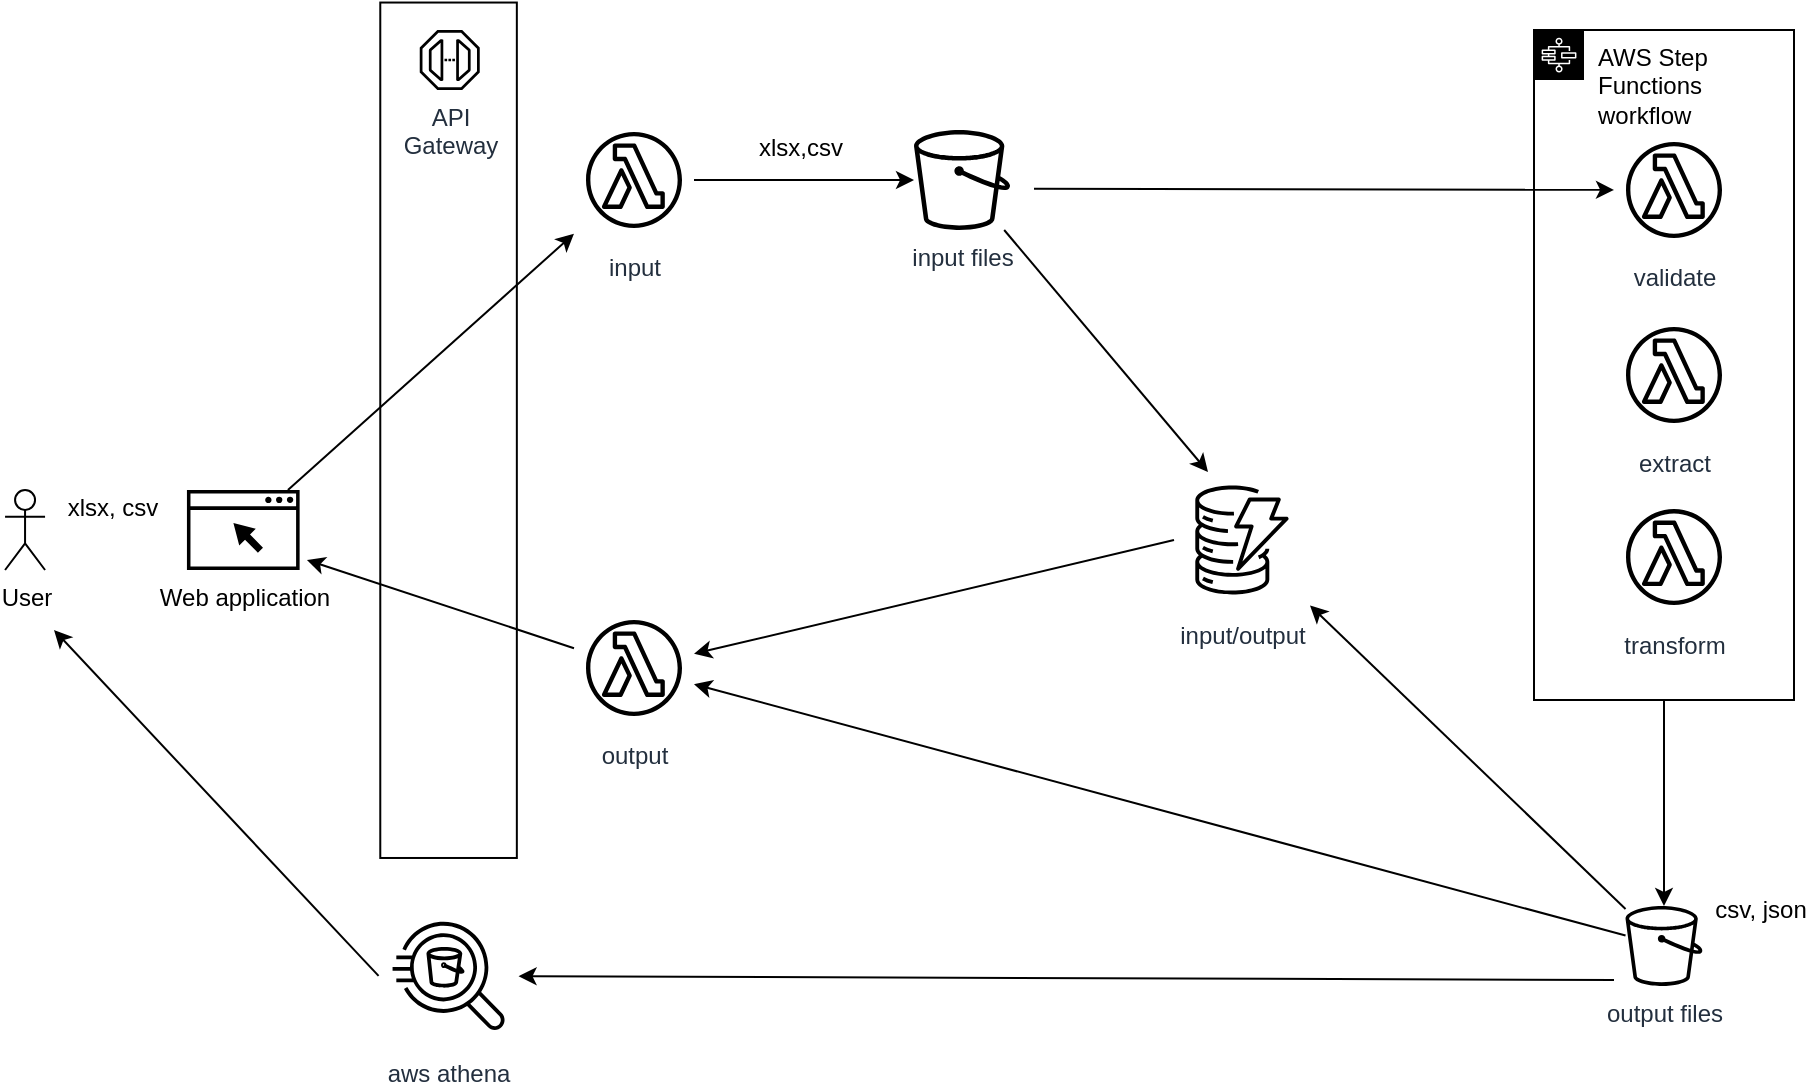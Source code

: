 <mxfile version="21.1.4" type="device">
  <diagram name="Page-1" id="n25hRnIoC0pq8ECcILUa">
    <mxGraphModel dx="2265" dy="1315" grid="1" gridSize="10" guides="1" tooltips="1" connect="1" arrows="1" fold="1" page="1" pageScale="1" pageWidth="3300" pageHeight="4681" math="0" shadow="0">
      <root>
        <mxCell id="0" />
        <mxCell id="1" parent="0" />
        <mxCell id="LDrWbwDbZ2x0m2KrkAPK-54" value="&lt;font color=&quot;#000000&quot;&gt;AWS Step Functions workflow&lt;/font&gt;" style="sketch=0;outlineConnect=0;gradientColor=none;html=1;whiteSpace=wrap;fontSize=12;fontStyle=0;shape=mxgraph.aws4.group;grIcon=mxgraph.aws4.group_aws_step_functions_workflow;strokeColor=#000000;fillColor=none;verticalAlign=top;align=left;spacingLeft=30;fontColor=#E8E8E8;dashed=0;" vertex="1" parent="1">
          <mxGeometry x="860" y="170" width="130" height="335" as="geometry" />
        </mxCell>
        <mxCell id="LDrWbwDbZ2x0m2KrkAPK-11" value="" style="rounded=0;whiteSpace=wrap;html=1;rotation=90;" vertex="1" parent="1">
          <mxGeometry x="103.42" y="335.99" width="427.72" height="68.28" as="geometry" />
        </mxCell>
        <mxCell id="LDrWbwDbZ2x0m2KrkAPK-1" value="&lt;div&gt;User&lt;/div&gt;&lt;div&gt;&lt;br&gt;&lt;/div&gt;" style="shape=umlActor;verticalLabelPosition=bottom;verticalAlign=top;html=1;outlineConnect=0;" vertex="1" parent="1">
          <mxGeometry x="95.53" y="400" width="20" height="40" as="geometry" />
        </mxCell>
        <mxCell id="LDrWbwDbZ2x0m2KrkAPK-3" value="&lt;div&gt;Web application&lt;/div&gt;" style="sketch=0;pointerEvents=1;shadow=0;dashed=0;html=1;strokeColor=none;fillColor=#000000;aspect=fixed;labelPosition=center;verticalLabelPosition=bottom;verticalAlign=top;align=center;outlineConnect=0;shape=mxgraph.vvd.web_browser;" vertex="1" parent="1">
          <mxGeometry x="186.47" y="400" width="56.34" height="40" as="geometry" />
        </mxCell>
        <mxCell id="LDrWbwDbZ2x0m2KrkAPK-8" value="xlsx, csv" style="shape=image;html=1;verticalAlign=top;verticalLabelPosition=bottom;labelBackgroundColor=#ffffff;imageAspect=0;aspect=fixed;image=https://cdn1.iconfinder.com/data/icons/100-basic-for-user-interface/32/73-files-128.png" vertex="1" parent="1">
          <mxGeometry x="136.47" y="369.07" width="25.93" height="25.93" as="geometry" />
        </mxCell>
        <mxCell id="LDrWbwDbZ2x0m2KrkAPK-12" value="input" style="sketch=0;outlineConnect=0;fontColor=#232F3E;gradientColor=none;strokeColor=#000000;fillColor=#ffffff;dashed=0;verticalLabelPosition=bottom;verticalAlign=top;align=center;html=1;fontSize=12;fontStyle=0;aspect=fixed;shape=mxgraph.aws4.resourceIcon;resIcon=mxgraph.aws4.lambda_function;" vertex="1" parent="1">
          <mxGeometry x="380.0" y="215" width="60" height="60" as="geometry" />
        </mxCell>
        <mxCell id="LDrWbwDbZ2x0m2KrkAPK-15" value="&lt;div&gt;&lt;span style=&quot;background-color: rgb(255, 255, 255);&quot;&gt;input files&lt;/span&gt;&lt;/div&gt;&lt;div&gt;&lt;span style=&quot;background-color: rgb(255, 255, 255);&quot;&gt;&lt;br&gt;&lt;/span&gt;&lt;/div&gt;" style="sketch=0;outlineConnect=0;fontColor=#232F3E;gradientColor=none;fillColor=#000000;strokeColor=none;dashed=0;verticalLabelPosition=bottom;verticalAlign=top;align=center;html=1;fontSize=12;fontStyle=0;aspect=fixed;pointerEvents=1;shape=mxgraph.aws4.bucket;" vertex="1" parent="1">
          <mxGeometry x="550" y="220" width="48.08" height="50" as="geometry" />
        </mxCell>
        <mxCell id="LDrWbwDbZ2x0m2KrkAPK-18" value="API&lt;br&gt;Gateway" style="sketch=0;outlineConnect=0;fontColor=#232F3E;gradientColor=none;fillColor=#000000;strokeColor=none;dashed=0;verticalLabelPosition=bottom;verticalAlign=top;align=center;html=1;fontSize=12;fontStyle=0;aspect=fixed;pointerEvents=1;shape=mxgraph.aws4.endpoint;" vertex="1" parent="1">
          <mxGeometry x="302.87" y="170" width="30" height="30" as="geometry" />
        </mxCell>
        <mxCell id="LDrWbwDbZ2x0m2KrkAPK-38" style="edgeStyle=none;rounded=0;orthogonalLoop=1;jettySize=auto;html=1;exitX=0;exitY=0.5;exitDx=0;exitDy=0;exitPerimeter=0;" edge="1" parent="1" source="LDrWbwDbZ2x0m2KrkAPK-19" target="LDrWbwDbZ2x0m2KrkAPK-36">
          <mxGeometry relative="1" as="geometry" />
        </mxCell>
        <mxCell id="LDrWbwDbZ2x0m2KrkAPK-19" value="input/output" style="sketch=0;points=[[0,0,0],[0.25,0,0],[0.5,0,0],[0.75,0,0],[1,0,0],[0,1,0],[0.25,1,0],[0.5,1,0],[0.75,1,0],[1,1,0],[0,0.25,0],[0,0.5,0],[0,0.75,0],[1,0.25,0],[1,0.5,0],[1,0.75,0]];outlineConnect=0;fontColor=#232F3E;gradientColor=none;gradientDirection=north;fillColor=none;strokeColor=#000000;dashed=0;verticalLabelPosition=bottom;verticalAlign=top;align=center;html=1;fontSize=12;fontStyle=0;aspect=fixed;shape=mxgraph.aws4.resourceIcon;resIcon=mxgraph.aws4.dynamodb;" vertex="1" parent="1">
          <mxGeometry x="680" y="391" width="68" height="68" as="geometry" />
        </mxCell>
        <mxCell id="LDrWbwDbZ2x0m2KrkAPK-22" value="output files" style="sketch=0;outlineConnect=0;fontColor=#232F3E;gradientColor=none;fillColor=#000000;strokeColor=none;dashed=0;verticalLabelPosition=bottom;verticalAlign=top;align=center;html=1;fontSize=12;fontStyle=0;aspect=fixed;pointerEvents=1;shape=mxgraph.aws4.bucket;" vertex="1" parent="1">
          <mxGeometry x="905.76" y="607.96" width="38.47" height="40" as="geometry" />
        </mxCell>
        <mxCell id="LDrWbwDbZ2x0m2KrkAPK-32" value="xlsx,csv" style="shape=image;html=1;verticalAlign=top;verticalLabelPosition=bottom;labelBackgroundColor=#ffffff;imageAspect=0;aspect=fixed;image=https://cdn1.iconfinder.com/data/icons/100-basic-for-user-interface/32/73-files-128.png" vertex="1" parent="1">
          <mxGeometry x="480.0" y="189.07" width="25.93" height="25.93" as="geometry" />
        </mxCell>
        <mxCell id="LDrWbwDbZ2x0m2KrkAPK-33" value="" style="endArrow=classic;html=1;rounded=0;" edge="1" parent="1" source="LDrWbwDbZ2x0m2KrkAPK-12" target="LDrWbwDbZ2x0m2KrkAPK-15">
          <mxGeometry width="50" height="50" relative="1" as="geometry">
            <mxPoint x="640" y="455" as="sourcePoint" />
            <mxPoint x="690" y="405" as="targetPoint" />
          </mxGeometry>
        </mxCell>
        <mxCell id="LDrWbwDbZ2x0m2KrkAPK-36" value="output" style="sketch=0;outlineConnect=0;fontColor=#232F3E;gradientColor=none;strokeColor=#000000;fillColor=#ffffff;dashed=0;verticalLabelPosition=bottom;verticalAlign=top;align=center;html=1;fontSize=12;fontStyle=0;aspect=fixed;shape=mxgraph.aws4.resourceIcon;resIcon=mxgraph.aws4.lambda_function;" vertex="1" parent="1">
          <mxGeometry x="380.0" y="459" width="60" height="60" as="geometry" />
        </mxCell>
        <mxCell id="LDrWbwDbZ2x0m2KrkAPK-44" style="edgeStyle=none;rounded=0;orthogonalLoop=1;jettySize=auto;html=1;" edge="1" parent="1" source="LDrWbwDbZ2x0m2KrkAPK-22" target="LDrWbwDbZ2x0m2KrkAPK-19">
          <mxGeometry relative="1" as="geometry">
            <mxPoint x="910" y="579" as="sourcePoint" />
            <mxPoint x="600" y="355" as="targetPoint" />
          </mxGeometry>
        </mxCell>
        <mxCell id="LDrWbwDbZ2x0m2KrkAPK-45" style="edgeStyle=none;rounded=0;orthogonalLoop=1;jettySize=auto;html=1;entryX=0.25;entryY=0;entryDx=0;entryDy=0;entryPerimeter=0;" edge="1" parent="1" source="LDrWbwDbZ2x0m2KrkAPK-15" target="LDrWbwDbZ2x0m2KrkAPK-19">
          <mxGeometry relative="1" as="geometry">
            <mxPoint x="850" y="375" as="sourcePoint" />
            <mxPoint x="750" y="485" as="targetPoint" />
          </mxGeometry>
        </mxCell>
        <mxCell id="LDrWbwDbZ2x0m2KrkAPK-49" style="edgeStyle=none;rounded=0;orthogonalLoop=1;jettySize=auto;html=1;" edge="1" parent="1" source="LDrWbwDbZ2x0m2KrkAPK-22" target="LDrWbwDbZ2x0m2KrkAPK-36">
          <mxGeometry relative="1" as="geometry">
            <mxPoint x="820" y="511" as="sourcePoint" />
            <mxPoint x="758" y="462" as="targetPoint" />
          </mxGeometry>
        </mxCell>
        <mxCell id="LDrWbwDbZ2x0m2KrkAPK-50" value="validate" style="sketch=0;outlineConnect=0;fontColor=#232F3E;gradientColor=none;strokeColor=#000000;fillColor=#ffffff;dashed=0;verticalLabelPosition=bottom;verticalAlign=top;align=center;html=1;fontSize=12;fontStyle=0;aspect=fixed;shape=mxgraph.aws4.resourceIcon;resIcon=mxgraph.aws4.lambda_function;" vertex="1" parent="1">
          <mxGeometry x="900" y="220" width="60" height="60" as="geometry" />
        </mxCell>
        <mxCell id="LDrWbwDbZ2x0m2KrkAPK-51" value="extract" style="sketch=0;outlineConnect=0;fontColor=#232F3E;gradientColor=none;strokeColor=#000000;fillColor=#ffffff;dashed=0;verticalLabelPosition=bottom;verticalAlign=top;align=center;html=1;fontSize=12;fontStyle=0;aspect=fixed;shape=mxgraph.aws4.resourceIcon;resIcon=mxgraph.aws4.lambda_function;" vertex="1" parent="1">
          <mxGeometry x="900" y="312.5" width="60" height="60" as="geometry" />
        </mxCell>
        <mxCell id="LDrWbwDbZ2x0m2KrkAPK-52" value="transform" style="sketch=0;outlineConnect=0;fontColor=#232F3E;gradientColor=none;strokeColor=#000000;fillColor=#ffffff;dashed=0;verticalLabelPosition=bottom;verticalAlign=top;align=center;html=1;fontSize=12;fontStyle=0;aspect=fixed;shape=mxgraph.aws4.resourceIcon;resIcon=mxgraph.aws4.lambda_function;" vertex="1" parent="1">
          <mxGeometry x="900" y="403.56" width="60" height="60" as="geometry" />
        </mxCell>
        <mxCell id="LDrWbwDbZ2x0m2KrkAPK-55" value="" style="endArrow=classic;html=1;rounded=0;" edge="1" parent="1" target="LDrWbwDbZ2x0m2KrkAPK-50">
          <mxGeometry width="50" height="50" relative="1" as="geometry">
            <mxPoint x="610" y="249.38" as="sourcePoint" />
            <mxPoint x="720" y="249.38" as="targetPoint" />
          </mxGeometry>
        </mxCell>
        <mxCell id="LDrWbwDbZ2x0m2KrkAPK-56" value="" style="endArrow=classic;html=1;rounded=0;" edge="1" parent="1" source="LDrWbwDbZ2x0m2KrkAPK-54" target="LDrWbwDbZ2x0m2KrkAPK-22">
          <mxGeometry width="50" height="50" relative="1" as="geometry">
            <mxPoint x="1120" y="445" as="sourcePoint" />
            <mxPoint x="1410" y="445.62" as="targetPoint" />
          </mxGeometry>
        </mxCell>
        <mxCell id="LDrWbwDbZ2x0m2KrkAPK-58" value="" style="endArrow=classic;html=1;rounded=0;" edge="1" parent="1" source="LDrWbwDbZ2x0m2KrkAPK-3" target="LDrWbwDbZ2x0m2KrkAPK-12">
          <mxGeometry width="50" height="50" relative="1" as="geometry">
            <mxPoint x="146.47" y="355" as="sourcePoint" />
            <mxPoint x="266.47" y="235" as="targetPoint" />
          </mxGeometry>
        </mxCell>
        <mxCell id="LDrWbwDbZ2x0m2KrkAPK-62" value="csv, json" style="shape=image;html=1;verticalAlign=top;verticalLabelPosition=bottom;labelBackgroundColor=#ffffff;imageAspect=0;aspect=fixed;image=https://cdn1.iconfinder.com/data/icons/100-basic-for-user-interface/32/73-files-128.png" vertex="1" parent="1">
          <mxGeometry x="960" y="570" width="25.93" height="25.93" as="geometry" />
        </mxCell>
        <mxCell id="LDrWbwDbZ2x0m2KrkAPK-63" value="" style="endArrow=classic;html=1;rounded=0;" edge="1" parent="1" source="LDrWbwDbZ2x0m2KrkAPK-36">
          <mxGeometry width="50" height="50" relative="1" as="geometry">
            <mxPoint x="251.47" y="410" as="sourcePoint" />
            <mxPoint x="246.47" y="435" as="targetPoint" />
          </mxGeometry>
        </mxCell>
        <mxCell id="LDrWbwDbZ2x0m2KrkAPK-67" value="aws athena" style="sketch=0;points=[[0,0,0],[0.25,0,0],[0.5,0,0],[0.75,0,0],[1,0,0],[0,1,0],[0.25,1,0],[0.5,1,0],[0.75,1,0],[1,1,0],[0,0.25,0],[0,0.5,0],[0,0.75,0],[1,0.25,0],[1,0.5,0],[1,0.75,0]];outlineConnect=0;fontColor=#232F3E;gradientColor=none;gradientDirection=north;fillColor=#FFFFFF;strokeColor=#000000;dashed=0;verticalLabelPosition=bottom;verticalAlign=top;align=center;html=1;fontSize=12;fontStyle=0;aspect=fixed;shape=mxgraph.aws4.resourceIcon;resIcon=mxgraph.aws4.athena;" vertex="1" parent="1">
          <mxGeometry x="282.28" y="607.96" width="70" height="70" as="geometry" />
        </mxCell>
        <mxCell id="LDrWbwDbZ2x0m2KrkAPK-68" style="edgeStyle=none;rounded=0;orthogonalLoop=1;jettySize=auto;html=1;" edge="1" parent="1" target="LDrWbwDbZ2x0m2KrkAPK-67">
          <mxGeometry relative="1" as="geometry">
            <mxPoint x="900" y="645" as="sourcePoint" />
            <mxPoint x="360" y="770" as="targetPoint" />
          </mxGeometry>
        </mxCell>
        <mxCell id="LDrWbwDbZ2x0m2KrkAPK-69" value="" style="endArrow=classic;html=1;rounded=0;exitX=0;exitY=0.5;exitDx=0;exitDy=0;exitPerimeter=0;" edge="1" parent="1" source="LDrWbwDbZ2x0m2KrkAPK-67">
          <mxGeometry width="50" height="50" relative="1" as="geometry">
            <mxPoint x="283.91" y="750" as="sourcePoint" />
            <mxPoint x="120" y="470" as="targetPoint" />
          </mxGeometry>
        </mxCell>
      </root>
    </mxGraphModel>
  </diagram>
</mxfile>
